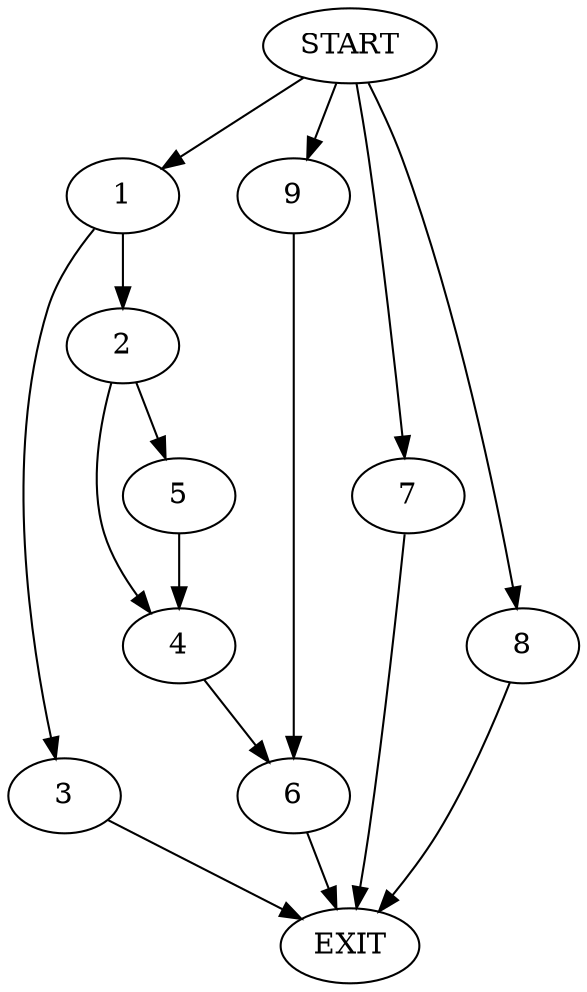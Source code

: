 digraph {
0 [label="START"]
10 [label="EXIT"]
0 -> 1
1 -> 2
1 -> 3
3 -> 10
2 -> 4
2 -> 5
4 -> 6
5 -> 4
6 -> 10
0 -> 7
7 -> 10
0 -> 8
8 -> 10
0 -> 9
9 -> 6
}
